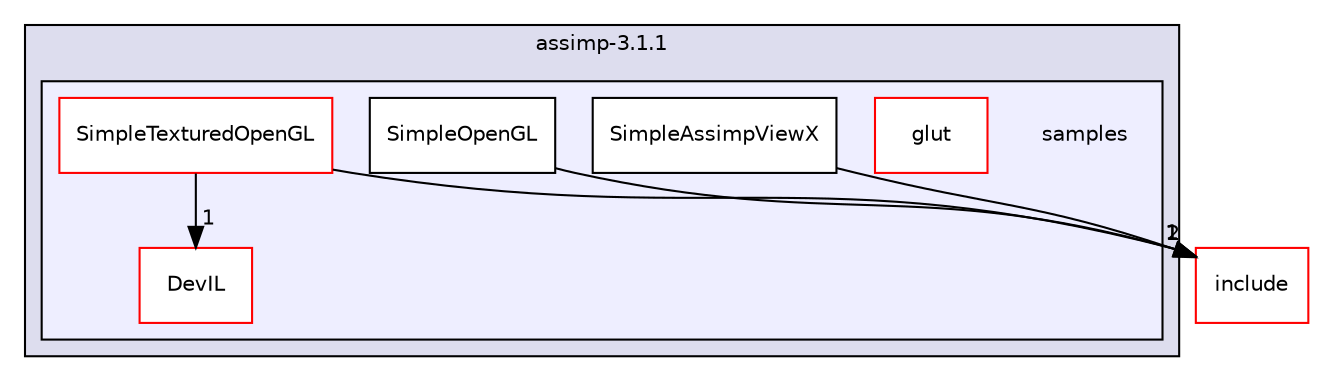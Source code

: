 digraph "assimp/assimp-3.1.1/samples" {
  compound=true
  node [ fontsize="10", fontname="Helvetica"];
  edge [ labelfontsize="10", labelfontname="Helvetica"];
  subgraph clusterdir_78484848cdf49f0d07c1c966ffc044c7 {
    graph [ bgcolor="#ddddee", pencolor="black", label="assimp-3.1.1" fontname="Helvetica", fontsize="10", URL="dir_78484848cdf49f0d07c1c966ffc044c7.html"]
  subgraph clusterdir_fa4f8e3d4f5177145e1be8fdec42c1cb {
    graph [ bgcolor="#eeeeff", pencolor="black", label="" URL="dir_fa4f8e3d4f5177145e1be8fdec42c1cb.html"];
    dir_fa4f8e3d4f5177145e1be8fdec42c1cb [shape=plaintext label="samples"];
    dir_7a95bf0f6c67927ad38e96018877bff8 [shape=box label="DevIL" color="red" fillcolor="white" style="filled" URL="dir_7a95bf0f6c67927ad38e96018877bff8.html"];
    dir_92055d1aa636ccb6e5d9bc6b000b34e0 [shape=box label="glut" color="red" fillcolor="white" style="filled" URL="dir_92055d1aa636ccb6e5d9bc6b000b34e0.html"];
    dir_3afa5bc7af943cb1a3d6126e2c399e2a [shape=box label="SimpleAssimpViewX" color="black" fillcolor="white" style="filled" URL="dir_3afa5bc7af943cb1a3d6126e2c399e2a.html"];
    dir_251874b5ffc8a8634c9b1afe9040aab3 [shape=box label="SimpleOpenGL" color="black" fillcolor="white" style="filled" URL="dir_251874b5ffc8a8634c9b1afe9040aab3.html"];
    dir_3a01288ead7271f03ab32b71b068841c [shape=box label="SimpleTexturedOpenGL" color="red" fillcolor="white" style="filled" URL="dir_3a01288ead7271f03ab32b71b068841c.html"];
  }
  }
  dir_c101cde07d36a9a69cf1f5e6a5d497f4 [shape=box label="include" fillcolor="white" style="filled" color="red" URL="dir_c101cde07d36a9a69cf1f5e6a5d497f4.html"];
  dir_3a01288ead7271f03ab32b71b068841c->dir_c101cde07d36a9a69cf1f5e6a5d497f4 [headlabel="1", labeldistance=1.5 headhref="dir_000138_000030.html"];
  dir_3a01288ead7271f03ab32b71b068841c->dir_7a95bf0f6c67927ad38e96018877bff8 [headlabel="1", labeldistance=1.5 headhref="dir_000138_000059.html"];
  dir_251874b5ffc8a8634c9b1afe9040aab3->dir_c101cde07d36a9a69cf1f5e6a5d497f4 [headlabel="1", labeldistance=1.5 headhref="dir_000137_000030.html"];
  dir_3afa5bc7af943cb1a3d6126e2c399e2a->dir_c101cde07d36a9a69cf1f5e6a5d497f4 [headlabel="2", labeldistance=1.5 headhref="dir_000131_000030.html"];
}
